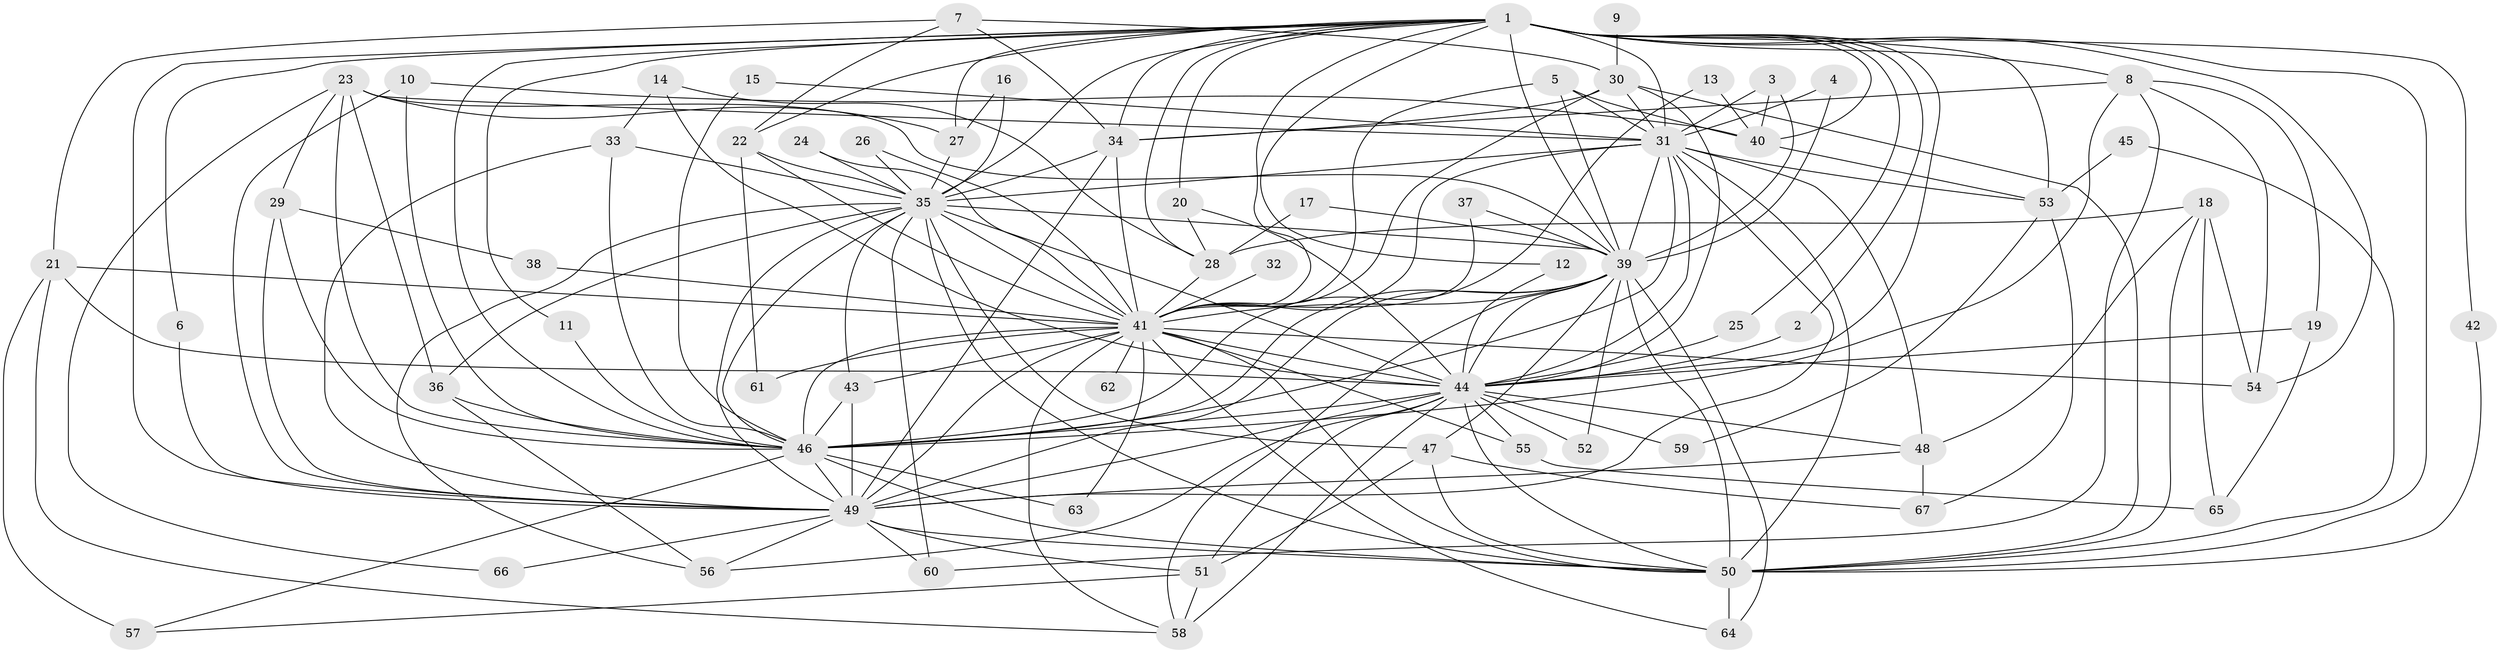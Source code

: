 // original degree distribution, {21: 0.007518796992481203, 17: 0.007518796992481203, 24: 0.007518796992481203, 20: 0.007518796992481203, 23: 0.015037593984962405, 19: 0.015037593984962405, 30: 0.007518796992481203, 31: 0.007518796992481203, 5: 0.045112781954887216, 3: 0.21804511278195488, 6: 0.03759398496240601, 4: 0.12030075187969924, 2: 0.48872180451127817, 7: 0.015037593984962405}
// Generated by graph-tools (version 1.1) at 2025/25/03/09/25 03:25:38]
// undirected, 67 vertices, 187 edges
graph export_dot {
graph [start="1"]
  node [color=gray90,style=filled];
  1;
  2;
  3;
  4;
  5;
  6;
  7;
  8;
  9;
  10;
  11;
  12;
  13;
  14;
  15;
  16;
  17;
  18;
  19;
  20;
  21;
  22;
  23;
  24;
  25;
  26;
  27;
  28;
  29;
  30;
  31;
  32;
  33;
  34;
  35;
  36;
  37;
  38;
  39;
  40;
  41;
  42;
  43;
  44;
  45;
  46;
  47;
  48;
  49;
  50;
  51;
  52;
  53;
  54;
  55;
  56;
  57;
  58;
  59;
  60;
  61;
  62;
  63;
  64;
  65;
  66;
  67;
  1 -- 2 [weight=1.0];
  1 -- 6 [weight=1.0];
  1 -- 8 [weight=1.0];
  1 -- 11 [weight=1.0];
  1 -- 12 [weight=1.0];
  1 -- 20 [weight=1.0];
  1 -- 22 [weight=1.0];
  1 -- 25 [weight=1.0];
  1 -- 27 [weight=1.0];
  1 -- 28 [weight=1.0];
  1 -- 31 [weight=3.0];
  1 -- 34 [weight=1.0];
  1 -- 35 [weight=4.0];
  1 -- 39 [weight=2.0];
  1 -- 40 [weight=2.0];
  1 -- 41 [weight=2.0];
  1 -- 42 [weight=1.0];
  1 -- 44 [weight=2.0];
  1 -- 46 [weight=2.0];
  1 -- 49 [weight=2.0];
  1 -- 50 [weight=4.0];
  1 -- 53 [weight=1.0];
  1 -- 54 [weight=1.0];
  2 -- 44 [weight=1.0];
  3 -- 31 [weight=1.0];
  3 -- 39 [weight=1.0];
  3 -- 40 [weight=1.0];
  4 -- 31 [weight=1.0];
  4 -- 39 [weight=1.0];
  5 -- 31 [weight=1.0];
  5 -- 39 [weight=1.0];
  5 -- 40 [weight=1.0];
  5 -- 41 [weight=1.0];
  6 -- 49 [weight=1.0];
  7 -- 21 [weight=1.0];
  7 -- 22 [weight=1.0];
  7 -- 30 [weight=1.0];
  7 -- 34 [weight=1.0];
  8 -- 19 [weight=1.0];
  8 -- 34 [weight=1.0];
  8 -- 46 [weight=1.0];
  8 -- 54 [weight=1.0];
  8 -- 60 [weight=1.0];
  9 -- 30 [weight=1.0];
  10 -- 40 [weight=1.0];
  10 -- 46 [weight=1.0];
  10 -- 49 [weight=1.0];
  11 -- 46 [weight=1.0];
  12 -- 44 [weight=1.0];
  13 -- 40 [weight=1.0];
  13 -- 46 [weight=1.0];
  14 -- 28 [weight=1.0];
  14 -- 33 [weight=1.0];
  14 -- 44 [weight=1.0];
  15 -- 31 [weight=1.0];
  15 -- 46 [weight=1.0];
  16 -- 27 [weight=1.0];
  16 -- 35 [weight=1.0];
  17 -- 28 [weight=1.0];
  17 -- 39 [weight=1.0];
  18 -- 28 [weight=1.0];
  18 -- 48 [weight=1.0];
  18 -- 50 [weight=1.0];
  18 -- 54 [weight=1.0];
  18 -- 65 [weight=1.0];
  19 -- 44 [weight=1.0];
  19 -- 65 [weight=1.0];
  20 -- 28 [weight=1.0];
  20 -- 44 [weight=1.0];
  21 -- 41 [weight=1.0];
  21 -- 44 [weight=1.0];
  21 -- 57 [weight=1.0];
  21 -- 58 [weight=1.0];
  22 -- 35 [weight=1.0];
  22 -- 41 [weight=1.0];
  22 -- 61 [weight=1.0];
  23 -- 27 [weight=1.0];
  23 -- 29 [weight=1.0];
  23 -- 31 [weight=1.0];
  23 -- 36 [weight=1.0];
  23 -- 39 [weight=1.0];
  23 -- 46 [weight=1.0];
  23 -- 66 [weight=1.0];
  24 -- 35 [weight=1.0];
  24 -- 41 [weight=1.0];
  25 -- 44 [weight=1.0];
  26 -- 35 [weight=1.0];
  26 -- 41 [weight=1.0];
  27 -- 35 [weight=1.0];
  28 -- 41 [weight=2.0];
  29 -- 38 [weight=1.0];
  29 -- 46 [weight=1.0];
  29 -- 49 [weight=2.0];
  30 -- 31 [weight=1.0];
  30 -- 34 [weight=1.0];
  30 -- 41 [weight=1.0];
  30 -- 44 [weight=1.0];
  30 -- 50 [weight=1.0];
  31 -- 35 [weight=1.0];
  31 -- 39 [weight=2.0];
  31 -- 41 [weight=1.0];
  31 -- 44 [weight=1.0];
  31 -- 46 [weight=2.0];
  31 -- 48 [weight=1.0];
  31 -- 49 [weight=1.0];
  31 -- 50 [weight=1.0];
  31 -- 53 [weight=1.0];
  32 -- 41 [weight=1.0];
  33 -- 35 [weight=1.0];
  33 -- 46 [weight=1.0];
  33 -- 49 [weight=1.0];
  34 -- 35 [weight=1.0];
  34 -- 41 [weight=1.0];
  34 -- 49 [weight=1.0];
  35 -- 36 [weight=1.0];
  35 -- 39 [weight=1.0];
  35 -- 41 [weight=1.0];
  35 -- 43 [weight=1.0];
  35 -- 44 [weight=1.0];
  35 -- 46 [weight=1.0];
  35 -- 47 [weight=1.0];
  35 -- 49 [weight=1.0];
  35 -- 50 [weight=2.0];
  35 -- 56 [weight=1.0];
  35 -- 60 [weight=1.0];
  36 -- 46 [weight=1.0];
  36 -- 56 [weight=1.0];
  37 -- 39 [weight=1.0];
  37 -- 41 [weight=1.0];
  38 -- 41 [weight=1.0];
  39 -- 41 [weight=1.0];
  39 -- 44 [weight=1.0];
  39 -- 46 [weight=2.0];
  39 -- 47 [weight=1.0];
  39 -- 49 [weight=1.0];
  39 -- 50 [weight=1.0];
  39 -- 52 [weight=1.0];
  39 -- 58 [weight=1.0];
  39 -- 64 [weight=1.0];
  40 -- 53 [weight=1.0];
  41 -- 43 [weight=1.0];
  41 -- 44 [weight=2.0];
  41 -- 46 [weight=1.0];
  41 -- 49 [weight=1.0];
  41 -- 50 [weight=1.0];
  41 -- 54 [weight=1.0];
  41 -- 55 [weight=1.0];
  41 -- 58 [weight=1.0];
  41 -- 61 [weight=1.0];
  41 -- 62 [weight=1.0];
  41 -- 63 [weight=1.0];
  41 -- 64 [weight=1.0];
  42 -- 50 [weight=1.0];
  43 -- 46 [weight=1.0];
  43 -- 49 [weight=2.0];
  44 -- 46 [weight=2.0];
  44 -- 48 [weight=1.0];
  44 -- 49 [weight=2.0];
  44 -- 50 [weight=1.0];
  44 -- 51 [weight=1.0];
  44 -- 52 [weight=1.0];
  44 -- 55 [weight=1.0];
  44 -- 56 [weight=1.0];
  44 -- 58 [weight=2.0];
  44 -- 59 [weight=1.0];
  45 -- 50 [weight=1.0];
  45 -- 53 [weight=1.0];
  46 -- 49 [weight=1.0];
  46 -- 50 [weight=1.0];
  46 -- 57 [weight=1.0];
  46 -- 63 [weight=2.0];
  47 -- 50 [weight=2.0];
  47 -- 51 [weight=1.0];
  47 -- 67 [weight=1.0];
  48 -- 49 [weight=1.0];
  48 -- 67 [weight=1.0];
  49 -- 50 [weight=2.0];
  49 -- 51 [weight=1.0];
  49 -- 56 [weight=1.0];
  49 -- 60 [weight=1.0];
  49 -- 66 [weight=1.0];
  50 -- 64 [weight=1.0];
  51 -- 57 [weight=1.0];
  51 -- 58 [weight=1.0];
  53 -- 59 [weight=1.0];
  53 -- 67 [weight=1.0];
  55 -- 65 [weight=1.0];
}

